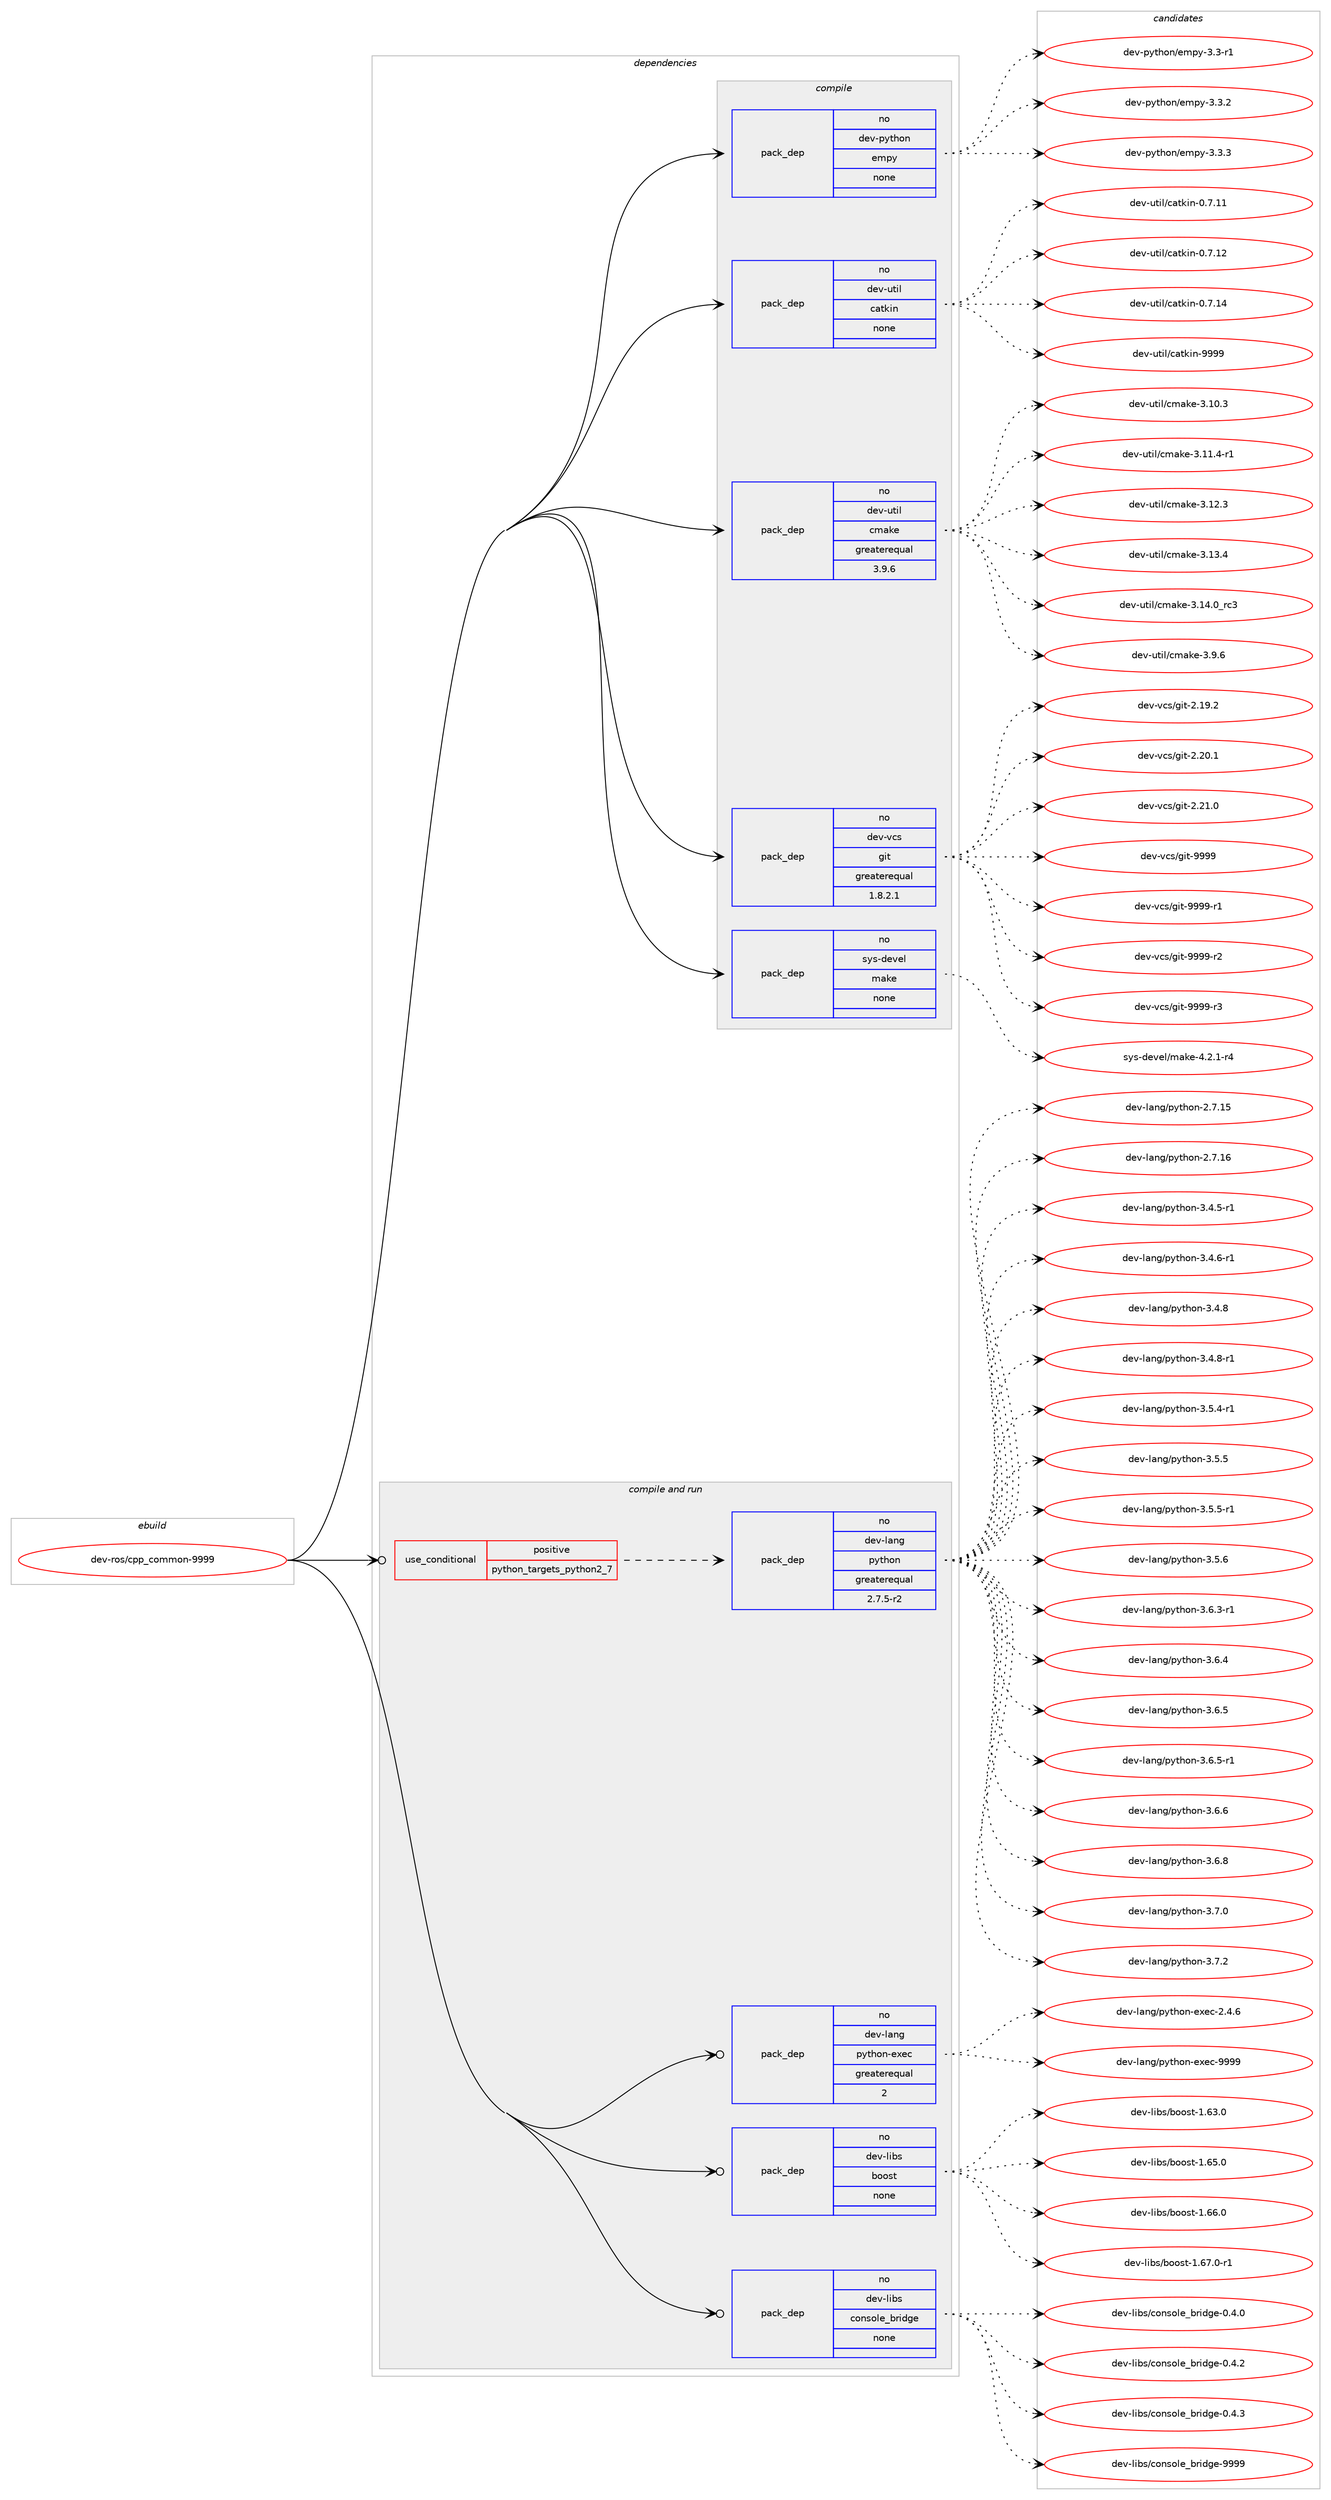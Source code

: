 digraph prolog {

# *************
# Graph options
# *************

newrank=true;
concentrate=true;
compound=true;
graph [rankdir=LR,fontname=Helvetica,fontsize=10,ranksep=1.5];#, ranksep=2.5, nodesep=0.2];
edge  [arrowhead=vee];
node  [fontname=Helvetica,fontsize=10];

# **********
# The ebuild
# **********

subgraph cluster_leftcol {
color=gray;
rank=same;
label=<<i>ebuild</i>>;
id [label="dev-ros/cpp_common-9999", color=red, width=4, href="../dev-ros/cpp_common-9999.svg"];
}

# ****************
# The dependencies
# ****************

subgraph cluster_midcol {
color=gray;
label=<<i>dependencies</i>>;
subgraph cluster_compile {
fillcolor="#eeeeee";
style=filled;
label=<<i>compile</i>>;
subgraph pack1042561 {
dependency1454176 [label=<<TABLE BORDER="0" CELLBORDER="1" CELLSPACING="0" CELLPADDING="4" WIDTH="220"><TR><TD ROWSPAN="6" CELLPADDING="30">pack_dep</TD></TR><TR><TD WIDTH="110">no</TD></TR><TR><TD>dev-python</TD></TR><TR><TD>empy</TD></TR><TR><TD>none</TD></TR><TR><TD></TD></TR></TABLE>>, shape=none, color=blue];
}
id:e -> dependency1454176:w [weight=20,style="solid",arrowhead="vee"];
subgraph pack1042562 {
dependency1454177 [label=<<TABLE BORDER="0" CELLBORDER="1" CELLSPACING="0" CELLPADDING="4" WIDTH="220"><TR><TD ROWSPAN="6" CELLPADDING="30">pack_dep</TD></TR><TR><TD WIDTH="110">no</TD></TR><TR><TD>dev-util</TD></TR><TR><TD>catkin</TD></TR><TR><TD>none</TD></TR><TR><TD></TD></TR></TABLE>>, shape=none, color=blue];
}
id:e -> dependency1454177:w [weight=20,style="solid",arrowhead="vee"];
subgraph pack1042563 {
dependency1454178 [label=<<TABLE BORDER="0" CELLBORDER="1" CELLSPACING="0" CELLPADDING="4" WIDTH="220"><TR><TD ROWSPAN="6" CELLPADDING="30">pack_dep</TD></TR><TR><TD WIDTH="110">no</TD></TR><TR><TD>dev-util</TD></TR><TR><TD>cmake</TD></TR><TR><TD>greaterequal</TD></TR><TR><TD>3.9.6</TD></TR></TABLE>>, shape=none, color=blue];
}
id:e -> dependency1454178:w [weight=20,style="solid",arrowhead="vee"];
subgraph pack1042564 {
dependency1454179 [label=<<TABLE BORDER="0" CELLBORDER="1" CELLSPACING="0" CELLPADDING="4" WIDTH="220"><TR><TD ROWSPAN="6" CELLPADDING="30">pack_dep</TD></TR><TR><TD WIDTH="110">no</TD></TR><TR><TD>dev-vcs</TD></TR><TR><TD>git</TD></TR><TR><TD>greaterequal</TD></TR><TR><TD>1.8.2.1</TD></TR></TABLE>>, shape=none, color=blue];
}
id:e -> dependency1454179:w [weight=20,style="solid",arrowhead="vee"];
subgraph pack1042565 {
dependency1454180 [label=<<TABLE BORDER="0" CELLBORDER="1" CELLSPACING="0" CELLPADDING="4" WIDTH="220"><TR><TD ROWSPAN="6" CELLPADDING="30">pack_dep</TD></TR><TR><TD WIDTH="110">no</TD></TR><TR><TD>sys-devel</TD></TR><TR><TD>make</TD></TR><TR><TD>none</TD></TR><TR><TD></TD></TR></TABLE>>, shape=none, color=blue];
}
id:e -> dependency1454180:w [weight=20,style="solid",arrowhead="vee"];
}
subgraph cluster_compileandrun {
fillcolor="#eeeeee";
style=filled;
label=<<i>compile and run</i>>;
subgraph cond388225 {
dependency1454181 [label=<<TABLE BORDER="0" CELLBORDER="1" CELLSPACING="0" CELLPADDING="4"><TR><TD ROWSPAN="3" CELLPADDING="10">use_conditional</TD></TR><TR><TD>positive</TD></TR><TR><TD>python_targets_python2_7</TD></TR></TABLE>>, shape=none, color=red];
subgraph pack1042566 {
dependency1454182 [label=<<TABLE BORDER="0" CELLBORDER="1" CELLSPACING="0" CELLPADDING="4" WIDTH="220"><TR><TD ROWSPAN="6" CELLPADDING="30">pack_dep</TD></TR><TR><TD WIDTH="110">no</TD></TR><TR><TD>dev-lang</TD></TR><TR><TD>python</TD></TR><TR><TD>greaterequal</TD></TR><TR><TD>2.7.5-r2</TD></TR></TABLE>>, shape=none, color=blue];
}
dependency1454181:e -> dependency1454182:w [weight=20,style="dashed",arrowhead="vee"];
}
id:e -> dependency1454181:w [weight=20,style="solid",arrowhead="odotvee"];
subgraph pack1042567 {
dependency1454183 [label=<<TABLE BORDER="0" CELLBORDER="1" CELLSPACING="0" CELLPADDING="4" WIDTH="220"><TR><TD ROWSPAN="6" CELLPADDING="30">pack_dep</TD></TR><TR><TD WIDTH="110">no</TD></TR><TR><TD>dev-lang</TD></TR><TR><TD>python-exec</TD></TR><TR><TD>greaterequal</TD></TR><TR><TD>2</TD></TR></TABLE>>, shape=none, color=blue];
}
id:e -> dependency1454183:w [weight=20,style="solid",arrowhead="odotvee"];
subgraph pack1042568 {
dependency1454184 [label=<<TABLE BORDER="0" CELLBORDER="1" CELLSPACING="0" CELLPADDING="4" WIDTH="220"><TR><TD ROWSPAN="6" CELLPADDING="30">pack_dep</TD></TR><TR><TD WIDTH="110">no</TD></TR><TR><TD>dev-libs</TD></TR><TR><TD>boost</TD></TR><TR><TD>none</TD></TR><TR><TD></TD></TR></TABLE>>, shape=none, color=blue];
}
id:e -> dependency1454184:w [weight=20,style="solid",arrowhead="odotvee"];
subgraph pack1042569 {
dependency1454185 [label=<<TABLE BORDER="0" CELLBORDER="1" CELLSPACING="0" CELLPADDING="4" WIDTH="220"><TR><TD ROWSPAN="6" CELLPADDING="30">pack_dep</TD></TR><TR><TD WIDTH="110">no</TD></TR><TR><TD>dev-libs</TD></TR><TR><TD>console_bridge</TD></TR><TR><TD>none</TD></TR><TR><TD></TD></TR></TABLE>>, shape=none, color=blue];
}
id:e -> dependency1454185:w [weight=20,style="solid",arrowhead="odotvee"];
}
subgraph cluster_run {
fillcolor="#eeeeee";
style=filled;
label=<<i>run</i>>;
}
}

# **************
# The candidates
# **************

subgraph cluster_choices {
rank=same;
color=gray;
label=<<i>candidates</i>>;

subgraph choice1042561 {
color=black;
nodesep=1;
choice1001011184511212111610411111047101109112121455146514511449 [label="dev-python/empy-3.3-r1", color=red, width=4,href="../dev-python/empy-3.3-r1.svg"];
choice1001011184511212111610411111047101109112121455146514650 [label="dev-python/empy-3.3.2", color=red, width=4,href="../dev-python/empy-3.3.2.svg"];
choice1001011184511212111610411111047101109112121455146514651 [label="dev-python/empy-3.3.3", color=red, width=4,href="../dev-python/empy-3.3.3.svg"];
dependency1454176:e -> choice1001011184511212111610411111047101109112121455146514511449:w [style=dotted,weight="100"];
dependency1454176:e -> choice1001011184511212111610411111047101109112121455146514650:w [style=dotted,weight="100"];
dependency1454176:e -> choice1001011184511212111610411111047101109112121455146514651:w [style=dotted,weight="100"];
}
subgraph choice1042562 {
color=black;
nodesep=1;
choice1001011184511711610510847999711610710511045484655464949 [label="dev-util/catkin-0.7.11", color=red, width=4,href="../dev-util/catkin-0.7.11.svg"];
choice1001011184511711610510847999711610710511045484655464950 [label="dev-util/catkin-0.7.12", color=red, width=4,href="../dev-util/catkin-0.7.12.svg"];
choice1001011184511711610510847999711610710511045484655464952 [label="dev-util/catkin-0.7.14", color=red, width=4,href="../dev-util/catkin-0.7.14.svg"];
choice100101118451171161051084799971161071051104557575757 [label="dev-util/catkin-9999", color=red, width=4,href="../dev-util/catkin-9999.svg"];
dependency1454177:e -> choice1001011184511711610510847999711610710511045484655464949:w [style=dotted,weight="100"];
dependency1454177:e -> choice1001011184511711610510847999711610710511045484655464950:w [style=dotted,weight="100"];
dependency1454177:e -> choice1001011184511711610510847999711610710511045484655464952:w [style=dotted,weight="100"];
dependency1454177:e -> choice100101118451171161051084799971161071051104557575757:w [style=dotted,weight="100"];
}
subgraph choice1042563 {
color=black;
nodesep=1;
choice1001011184511711610510847991099710710145514649484651 [label="dev-util/cmake-3.10.3", color=red, width=4,href="../dev-util/cmake-3.10.3.svg"];
choice10010111845117116105108479910997107101455146494946524511449 [label="dev-util/cmake-3.11.4-r1", color=red, width=4,href="../dev-util/cmake-3.11.4-r1.svg"];
choice1001011184511711610510847991099710710145514649504651 [label="dev-util/cmake-3.12.3", color=red, width=4,href="../dev-util/cmake-3.12.3.svg"];
choice1001011184511711610510847991099710710145514649514652 [label="dev-util/cmake-3.13.4", color=red, width=4,href="../dev-util/cmake-3.13.4.svg"];
choice1001011184511711610510847991099710710145514649524648951149951 [label="dev-util/cmake-3.14.0_rc3", color=red, width=4,href="../dev-util/cmake-3.14.0_rc3.svg"];
choice10010111845117116105108479910997107101455146574654 [label="dev-util/cmake-3.9.6", color=red, width=4,href="../dev-util/cmake-3.9.6.svg"];
dependency1454178:e -> choice1001011184511711610510847991099710710145514649484651:w [style=dotted,weight="100"];
dependency1454178:e -> choice10010111845117116105108479910997107101455146494946524511449:w [style=dotted,weight="100"];
dependency1454178:e -> choice1001011184511711610510847991099710710145514649504651:w [style=dotted,weight="100"];
dependency1454178:e -> choice1001011184511711610510847991099710710145514649514652:w [style=dotted,weight="100"];
dependency1454178:e -> choice1001011184511711610510847991099710710145514649524648951149951:w [style=dotted,weight="100"];
dependency1454178:e -> choice10010111845117116105108479910997107101455146574654:w [style=dotted,weight="100"];
}
subgraph choice1042564 {
color=black;
nodesep=1;
choice10010111845118991154710310511645504649574650 [label="dev-vcs/git-2.19.2", color=red, width=4,href="../dev-vcs/git-2.19.2.svg"];
choice10010111845118991154710310511645504650484649 [label="dev-vcs/git-2.20.1", color=red, width=4,href="../dev-vcs/git-2.20.1.svg"];
choice10010111845118991154710310511645504650494648 [label="dev-vcs/git-2.21.0", color=red, width=4,href="../dev-vcs/git-2.21.0.svg"];
choice1001011184511899115471031051164557575757 [label="dev-vcs/git-9999", color=red, width=4,href="../dev-vcs/git-9999.svg"];
choice10010111845118991154710310511645575757574511449 [label="dev-vcs/git-9999-r1", color=red, width=4,href="../dev-vcs/git-9999-r1.svg"];
choice10010111845118991154710310511645575757574511450 [label="dev-vcs/git-9999-r2", color=red, width=4,href="../dev-vcs/git-9999-r2.svg"];
choice10010111845118991154710310511645575757574511451 [label="dev-vcs/git-9999-r3", color=red, width=4,href="../dev-vcs/git-9999-r3.svg"];
dependency1454179:e -> choice10010111845118991154710310511645504649574650:w [style=dotted,weight="100"];
dependency1454179:e -> choice10010111845118991154710310511645504650484649:w [style=dotted,weight="100"];
dependency1454179:e -> choice10010111845118991154710310511645504650494648:w [style=dotted,weight="100"];
dependency1454179:e -> choice1001011184511899115471031051164557575757:w [style=dotted,weight="100"];
dependency1454179:e -> choice10010111845118991154710310511645575757574511449:w [style=dotted,weight="100"];
dependency1454179:e -> choice10010111845118991154710310511645575757574511450:w [style=dotted,weight="100"];
dependency1454179:e -> choice10010111845118991154710310511645575757574511451:w [style=dotted,weight="100"];
}
subgraph choice1042565 {
color=black;
nodesep=1;
choice1151211154510010111810110847109971071014552465046494511452 [label="sys-devel/make-4.2.1-r4", color=red, width=4,href="../sys-devel/make-4.2.1-r4.svg"];
dependency1454180:e -> choice1151211154510010111810110847109971071014552465046494511452:w [style=dotted,weight="100"];
}
subgraph choice1042566 {
color=black;
nodesep=1;
choice10010111845108971101034711212111610411111045504655464953 [label="dev-lang/python-2.7.15", color=red, width=4,href="../dev-lang/python-2.7.15.svg"];
choice10010111845108971101034711212111610411111045504655464954 [label="dev-lang/python-2.7.16", color=red, width=4,href="../dev-lang/python-2.7.16.svg"];
choice1001011184510897110103471121211161041111104551465246534511449 [label="dev-lang/python-3.4.5-r1", color=red, width=4,href="../dev-lang/python-3.4.5-r1.svg"];
choice1001011184510897110103471121211161041111104551465246544511449 [label="dev-lang/python-3.4.6-r1", color=red, width=4,href="../dev-lang/python-3.4.6-r1.svg"];
choice100101118451089711010347112121116104111110455146524656 [label="dev-lang/python-3.4.8", color=red, width=4,href="../dev-lang/python-3.4.8.svg"];
choice1001011184510897110103471121211161041111104551465246564511449 [label="dev-lang/python-3.4.8-r1", color=red, width=4,href="../dev-lang/python-3.4.8-r1.svg"];
choice1001011184510897110103471121211161041111104551465346524511449 [label="dev-lang/python-3.5.4-r1", color=red, width=4,href="../dev-lang/python-3.5.4-r1.svg"];
choice100101118451089711010347112121116104111110455146534653 [label="dev-lang/python-3.5.5", color=red, width=4,href="../dev-lang/python-3.5.5.svg"];
choice1001011184510897110103471121211161041111104551465346534511449 [label="dev-lang/python-3.5.5-r1", color=red, width=4,href="../dev-lang/python-3.5.5-r1.svg"];
choice100101118451089711010347112121116104111110455146534654 [label="dev-lang/python-3.5.6", color=red, width=4,href="../dev-lang/python-3.5.6.svg"];
choice1001011184510897110103471121211161041111104551465446514511449 [label="dev-lang/python-3.6.3-r1", color=red, width=4,href="../dev-lang/python-3.6.3-r1.svg"];
choice100101118451089711010347112121116104111110455146544652 [label="dev-lang/python-3.6.4", color=red, width=4,href="../dev-lang/python-3.6.4.svg"];
choice100101118451089711010347112121116104111110455146544653 [label="dev-lang/python-3.6.5", color=red, width=4,href="../dev-lang/python-3.6.5.svg"];
choice1001011184510897110103471121211161041111104551465446534511449 [label="dev-lang/python-3.6.5-r1", color=red, width=4,href="../dev-lang/python-3.6.5-r1.svg"];
choice100101118451089711010347112121116104111110455146544654 [label="dev-lang/python-3.6.6", color=red, width=4,href="../dev-lang/python-3.6.6.svg"];
choice100101118451089711010347112121116104111110455146544656 [label="dev-lang/python-3.6.8", color=red, width=4,href="../dev-lang/python-3.6.8.svg"];
choice100101118451089711010347112121116104111110455146554648 [label="dev-lang/python-3.7.0", color=red, width=4,href="../dev-lang/python-3.7.0.svg"];
choice100101118451089711010347112121116104111110455146554650 [label="dev-lang/python-3.7.2", color=red, width=4,href="../dev-lang/python-3.7.2.svg"];
dependency1454182:e -> choice10010111845108971101034711212111610411111045504655464953:w [style=dotted,weight="100"];
dependency1454182:e -> choice10010111845108971101034711212111610411111045504655464954:w [style=dotted,weight="100"];
dependency1454182:e -> choice1001011184510897110103471121211161041111104551465246534511449:w [style=dotted,weight="100"];
dependency1454182:e -> choice1001011184510897110103471121211161041111104551465246544511449:w [style=dotted,weight="100"];
dependency1454182:e -> choice100101118451089711010347112121116104111110455146524656:w [style=dotted,weight="100"];
dependency1454182:e -> choice1001011184510897110103471121211161041111104551465246564511449:w [style=dotted,weight="100"];
dependency1454182:e -> choice1001011184510897110103471121211161041111104551465346524511449:w [style=dotted,weight="100"];
dependency1454182:e -> choice100101118451089711010347112121116104111110455146534653:w [style=dotted,weight="100"];
dependency1454182:e -> choice1001011184510897110103471121211161041111104551465346534511449:w [style=dotted,weight="100"];
dependency1454182:e -> choice100101118451089711010347112121116104111110455146534654:w [style=dotted,weight="100"];
dependency1454182:e -> choice1001011184510897110103471121211161041111104551465446514511449:w [style=dotted,weight="100"];
dependency1454182:e -> choice100101118451089711010347112121116104111110455146544652:w [style=dotted,weight="100"];
dependency1454182:e -> choice100101118451089711010347112121116104111110455146544653:w [style=dotted,weight="100"];
dependency1454182:e -> choice1001011184510897110103471121211161041111104551465446534511449:w [style=dotted,weight="100"];
dependency1454182:e -> choice100101118451089711010347112121116104111110455146544654:w [style=dotted,weight="100"];
dependency1454182:e -> choice100101118451089711010347112121116104111110455146544656:w [style=dotted,weight="100"];
dependency1454182:e -> choice100101118451089711010347112121116104111110455146554648:w [style=dotted,weight="100"];
dependency1454182:e -> choice100101118451089711010347112121116104111110455146554650:w [style=dotted,weight="100"];
}
subgraph choice1042567 {
color=black;
nodesep=1;
choice1001011184510897110103471121211161041111104510112010199455046524654 [label="dev-lang/python-exec-2.4.6", color=red, width=4,href="../dev-lang/python-exec-2.4.6.svg"];
choice10010111845108971101034711212111610411111045101120101994557575757 [label="dev-lang/python-exec-9999", color=red, width=4,href="../dev-lang/python-exec-9999.svg"];
dependency1454183:e -> choice1001011184510897110103471121211161041111104510112010199455046524654:w [style=dotted,weight="100"];
dependency1454183:e -> choice10010111845108971101034711212111610411111045101120101994557575757:w [style=dotted,weight="100"];
}
subgraph choice1042568 {
color=black;
nodesep=1;
choice1001011184510810598115479811111111511645494654514648 [label="dev-libs/boost-1.63.0", color=red, width=4,href="../dev-libs/boost-1.63.0.svg"];
choice1001011184510810598115479811111111511645494654534648 [label="dev-libs/boost-1.65.0", color=red, width=4,href="../dev-libs/boost-1.65.0.svg"];
choice1001011184510810598115479811111111511645494654544648 [label="dev-libs/boost-1.66.0", color=red, width=4,href="../dev-libs/boost-1.66.0.svg"];
choice10010111845108105981154798111111115116454946545546484511449 [label="dev-libs/boost-1.67.0-r1", color=red, width=4,href="../dev-libs/boost-1.67.0-r1.svg"];
dependency1454184:e -> choice1001011184510810598115479811111111511645494654514648:w [style=dotted,weight="100"];
dependency1454184:e -> choice1001011184510810598115479811111111511645494654534648:w [style=dotted,weight="100"];
dependency1454184:e -> choice1001011184510810598115479811111111511645494654544648:w [style=dotted,weight="100"];
dependency1454184:e -> choice10010111845108105981154798111111115116454946545546484511449:w [style=dotted,weight="100"];
}
subgraph choice1042569 {
color=black;
nodesep=1;
choice100101118451081059811547991111101151111081019598114105100103101454846524648 [label="dev-libs/console_bridge-0.4.0", color=red, width=4,href="../dev-libs/console_bridge-0.4.0.svg"];
choice100101118451081059811547991111101151111081019598114105100103101454846524650 [label="dev-libs/console_bridge-0.4.2", color=red, width=4,href="../dev-libs/console_bridge-0.4.2.svg"];
choice100101118451081059811547991111101151111081019598114105100103101454846524651 [label="dev-libs/console_bridge-0.4.3", color=red, width=4,href="../dev-libs/console_bridge-0.4.3.svg"];
choice1001011184510810598115479911111011511110810195981141051001031014557575757 [label="dev-libs/console_bridge-9999", color=red, width=4,href="../dev-libs/console_bridge-9999.svg"];
dependency1454185:e -> choice100101118451081059811547991111101151111081019598114105100103101454846524648:w [style=dotted,weight="100"];
dependency1454185:e -> choice100101118451081059811547991111101151111081019598114105100103101454846524650:w [style=dotted,weight="100"];
dependency1454185:e -> choice100101118451081059811547991111101151111081019598114105100103101454846524651:w [style=dotted,weight="100"];
dependency1454185:e -> choice1001011184510810598115479911111011511110810195981141051001031014557575757:w [style=dotted,weight="100"];
}
}

}
